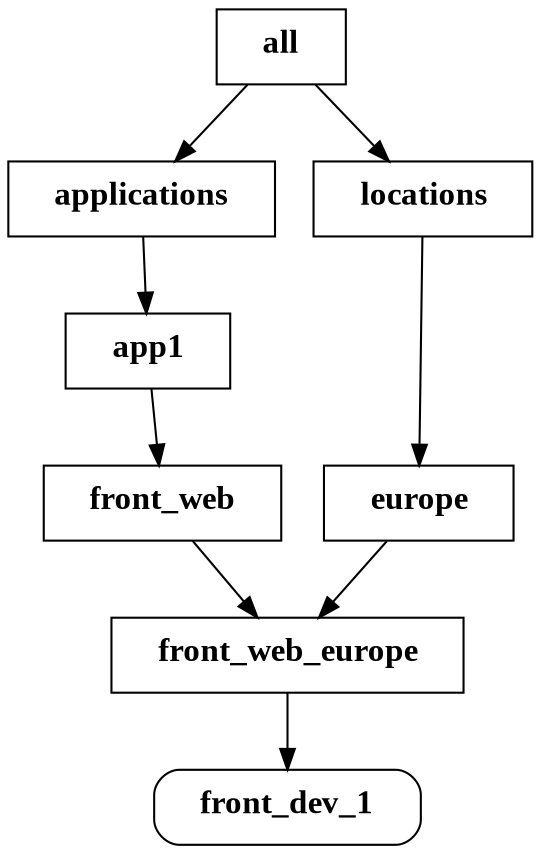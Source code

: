 digraph "front_dev_1" {
  rankdir=TB;

  "all" [shape=record label=<
<table border="0" cellborder="0">
  <tr><td><b>
  <font face="Times New Roman, Bold" point-size="16">all</font>
  </b></td></tr>
</table>
>]
  "app1" [shape=record label=<
<table border="0" cellborder="0">
  <tr><td><b>
  <font face="Times New Roman, Bold" point-size="16">app1</font>
  </b></td></tr>
</table>
>]
  "applications" [shape=record label=<
<table border="0" cellborder="0">
  <tr><td><b>
  <font face="Times New Roman, Bold" point-size="16">applications</font>
  </b></td></tr>
</table>
>]
  "europe" [shape=record label=<
<table border="0" cellborder="0">
  <tr><td><b>
  <font face="Times New Roman, Bold" point-size="16">europe</font>
  </b></td></tr>
</table>
>]
  "front_dev_1" [shape=record style=rounded label=<
<table border="0" cellborder="0">
  <tr><td><b>
  <font face="Times New Roman, Bold" point-size="16">front_dev_1</font>
  </b></td></tr>
</table>
>]
  "front_web" [shape=record label=<
<table border="0" cellborder="0">
  <tr><td><b>
  <font face="Times New Roman, Bold" point-size="16">front_web</font>
  </b></td></tr>
</table>
>]
  "front_web_europe" [shape=record label=<
<table border="0" cellborder="0">
  <tr><td><b>
  <font face="Times New Roman, Bold" point-size="16">front_web_europe</font>
  </b></td></tr>
</table>
>]
  "locations" [shape=record label=<
<table border="0" cellborder="0">
  <tr><td><b>
  <font face="Times New Roman, Bold" point-size="16">locations</font>
  </b></td></tr>
</table>
>]

  "all" -> "applications";
  "all" -> "locations";
  "app1" -> "front_web";
  "applications" -> "app1";
  "europe" -> "front_web_europe";
  "front_web" -> "front_web_europe";
  "front_web_europe" -> "front_dev_1";
  "locations" -> "europe";
}
